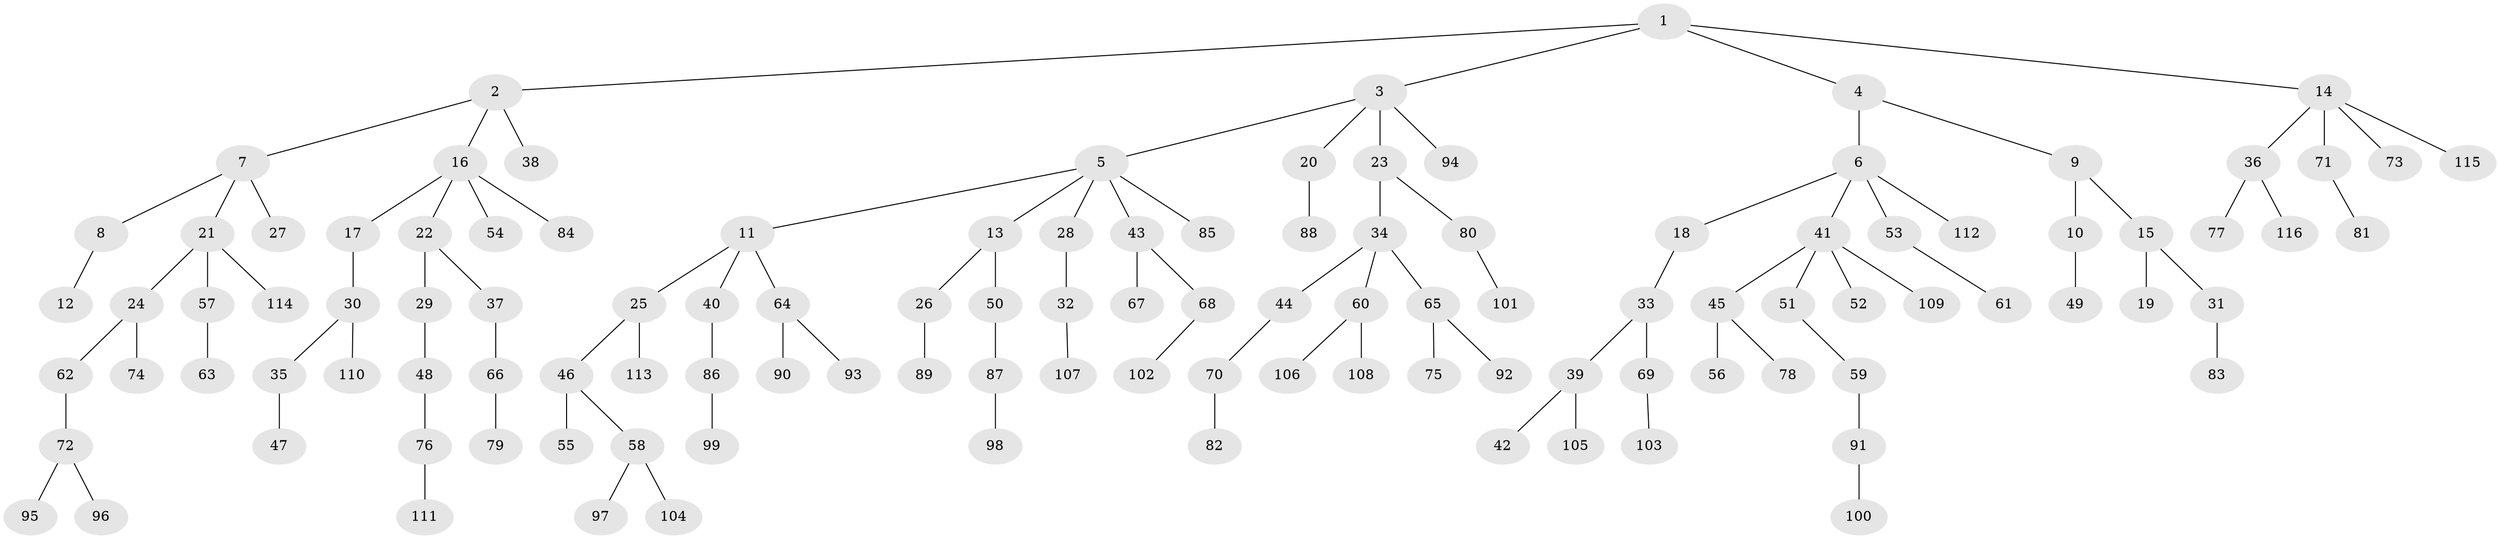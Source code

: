 // coarse degree distribution, {4: 0.08536585365853659, 3: 0.15853658536585366, 5: 0.024390243902439025, 1: 0.4268292682926829, 2: 0.3048780487804878}
// Generated by graph-tools (version 1.1) at 2025/37/03/04/25 23:37:27]
// undirected, 116 vertices, 115 edges
graph export_dot {
  node [color=gray90,style=filled];
  1;
  2;
  3;
  4;
  5;
  6;
  7;
  8;
  9;
  10;
  11;
  12;
  13;
  14;
  15;
  16;
  17;
  18;
  19;
  20;
  21;
  22;
  23;
  24;
  25;
  26;
  27;
  28;
  29;
  30;
  31;
  32;
  33;
  34;
  35;
  36;
  37;
  38;
  39;
  40;
  41;
  42;
  43;
  44;
  45;
  46;
  47;
  48;
  49;
  50;
  51;
  52;
  53;
  54;
  55;
  56;
  57;
  58;
  59;
  60;
  61;
  62;
  63;
  64;
  65;
  66;
  67;
  68;
  69;
  70;
  71;
  72;
  73;
  74;
  75;
  76;
  77;
  78;
  79;
  80;
  81;
  82;
  83;
  84;
  85;
  86;
  87;
  88;
  89;
  90;
  91;
  92;
  93;
  94;
  95;
  96;
  97;
  98;
  99;
  100;
  101;
  102;
  103;
  104;
  105;
  106;
  107;
  108;
  109;
  110;
  111;
  112;
  113;
  114;
  115;
  116;
  1 -- 2;
  1 -- 3;
  1 -- 4;
  1 -- 14;
  2 -- 7;
  2 -- 16;
  2 -- 38;
  3 -- 5;
  3 -- 20;
  3 -- 23;
  3 -- 94;
  4 -- 6;
  4 -- 9;
  5 -- 11;
  5 -- 13;
  5 -- 28;
  5 -- 43;
  5 -- 85;
  6 -- 18;
  6 -- 41;
  6 -- 53;
  6 -- 112;
  7 -- 8;
  7 -- 21;
  7 -- 27;
  8 -- 12;
  9 -- 10;
  9 -- 15;
  10 -- 49;
  11 -- 25;
  11 -- 40;
  11 -- 64;
  13 -- 26;
  13 -- 50;
  14 -- 36;
  14 -- 71;
  14 -- 73;
  14 -- 115;
  15 -- 19;
  15 -- 31;
  16 -- 17;
  16 -- 22;
  16 -- 54;
  16 -- 84;
  17 -- 30;
  18 -- 33;
  20 -- 88;
  21 -- 24;
  21 -- 57;
  21 -- 114;
  22 -- 29;
  22 -- 37;
  23 -- 34;
  23 -- 80;
  24 -- 62;
  24 -- 74;
  25 -- 46;
  25 -- 113;
  26 -- 89;
  28 -- 32;
  29 -- 48;
  30 -- 35;
  30 -- 110;
  31 -- 83;
  32 -- 107;
  33 -- 39;
  33 -- 69;
  34 -- 44;
  34 -- 60;
  34 -- 65;
  35 -- 47;
  36 -- 77;
  36 -- 116;
  37 -- 66;
  39 -- 42;
  39 -- 105;
  40 -- 86;
  41 -- 45;
  41 -- 51;
  41 -- 52;
  41 -- 109;
  43 -- 67;
  43 -- 68;
  44 -- 70;
  45 -- 56;
  45 -- 78;
  46 -- 55;
  46 -- 58;
  48 -- 76;
  50 -- 87;
  51 -- 59;
  53 -- 61;
  57 -- 63;
  58 -- 97;
  58 -- 104;
  59 -- 91;
  60 -- 106;
  60 -- 108;
  62 -- 72;
  64 -- 90;
  64 -- 93;
  65 -- 75;
  65 -- 92;
  66 -- 79;
  68 -- 102;
  69 -- 103;
  70 -- 82;
  71 -- 81;
  72 -- 95;
  72 -- 96;
  76 -- 111;
  80 -- 101;
  86 -- 99;
  87 -- 98;
  91 -- 100;
}

